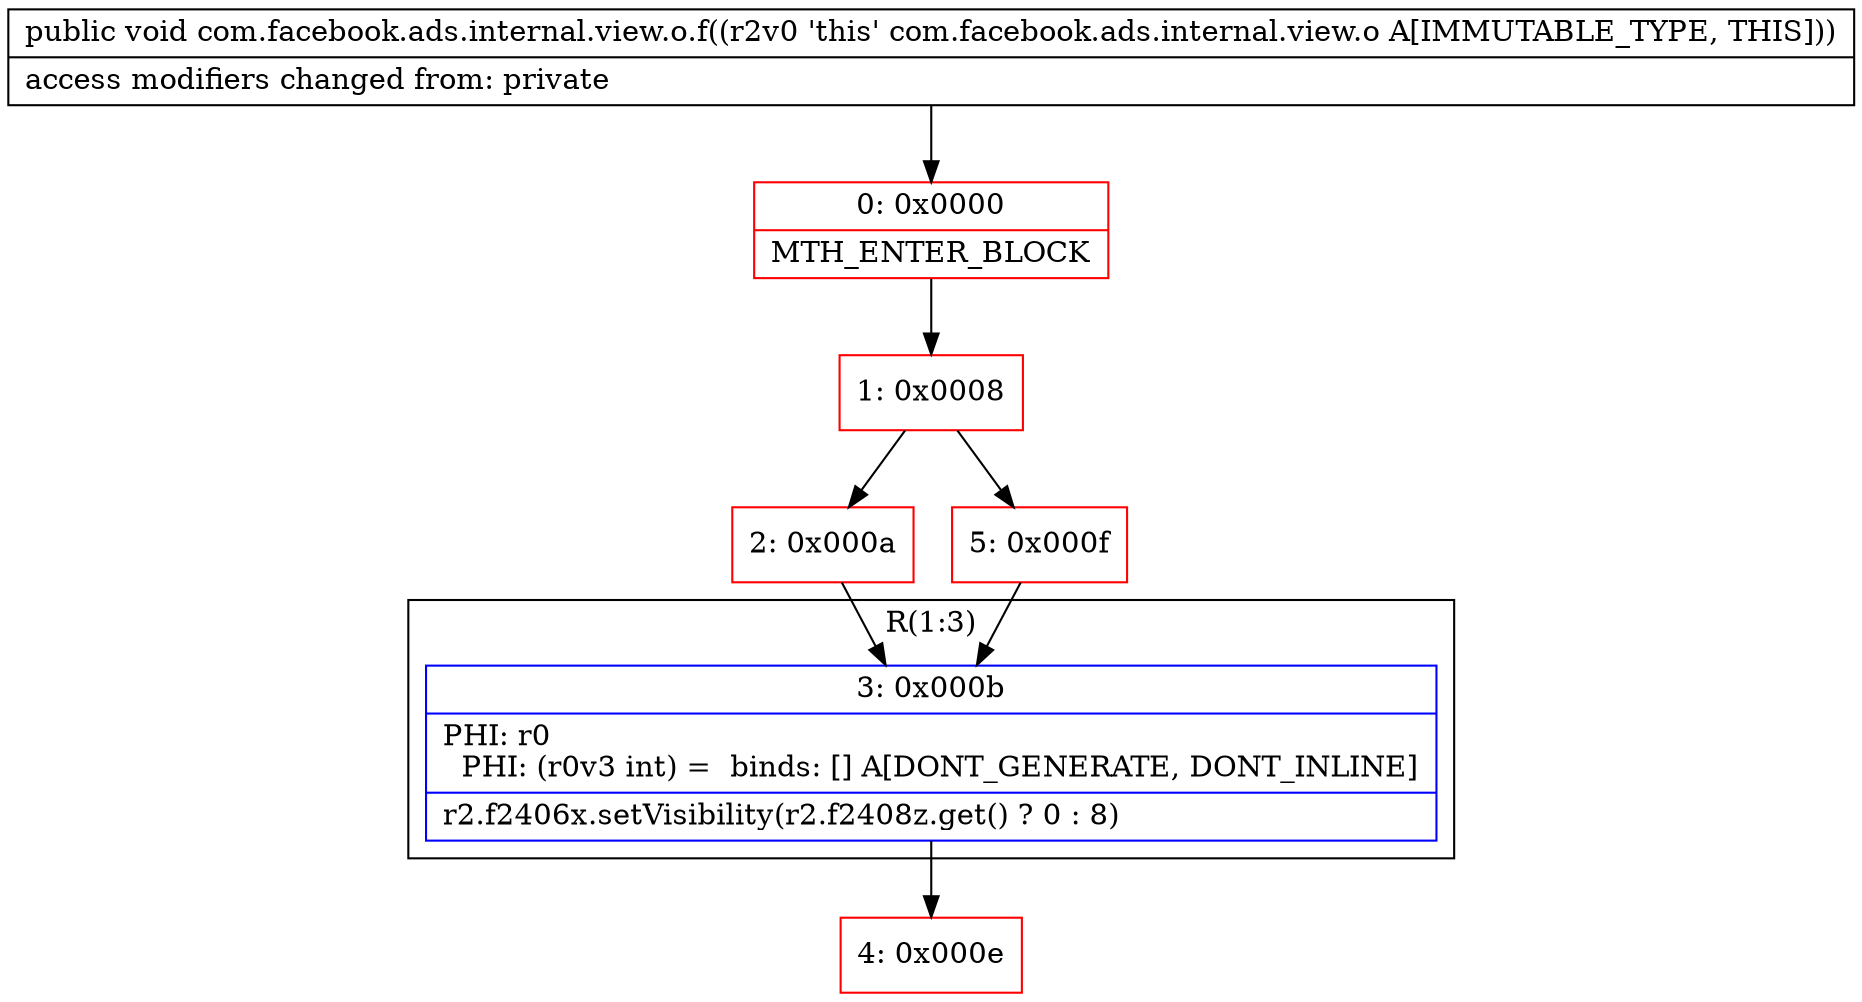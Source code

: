 digraph "CFG forcom.facebook.ads.internal.view.o.f()V" {
subgraph cluster_Region_399470725 {
label = "R(1:3)";
node [shape=record,color=blue];
Node_3 [shape=record,label="{3\:\ 0x000b|PHI: r0 \l  PHI: (r0v3 int) =  binds: [] A[DONT_GENERATE, DONT_INLINE]\l|r2.f2406x.setVisibility(r2.f2408z.get() ? 0 : 8)\l}"];
}
Node_0 [shape=record,color=red,label="{0\:\ 0x0000|MTH_ENTER_BLOCK\l}"];
Node_1 [shape=record,color=red,label="{1\:\ 0x0008}"];
Node_2 [shape=record,color=red,label="{2\:\ 0x000a}"];
Node_4 [shape=record,color=red,label="{4\:\ 0x000e}"];
Node_5 [shape=record,color=red,label="{5\:\ 0x000f}"];
MethodNode[shape=record,label="{public void com.facebook.ads.internal.view.o.f((r2v0 'this' com.facebook.ads.internal.view.o A[IMMUTABLE_TYPE, THIS]))  | access modifiers changed from: private\l}"];
MethodNode -> Node_0;
Node_3 -> Node_4;
Node_0 -> Node_1;
Node_1 -> Node_2;
Node_1 -> Node_5;
Node_2 -> Node_3;
Node_5 -> Node_3;
}

